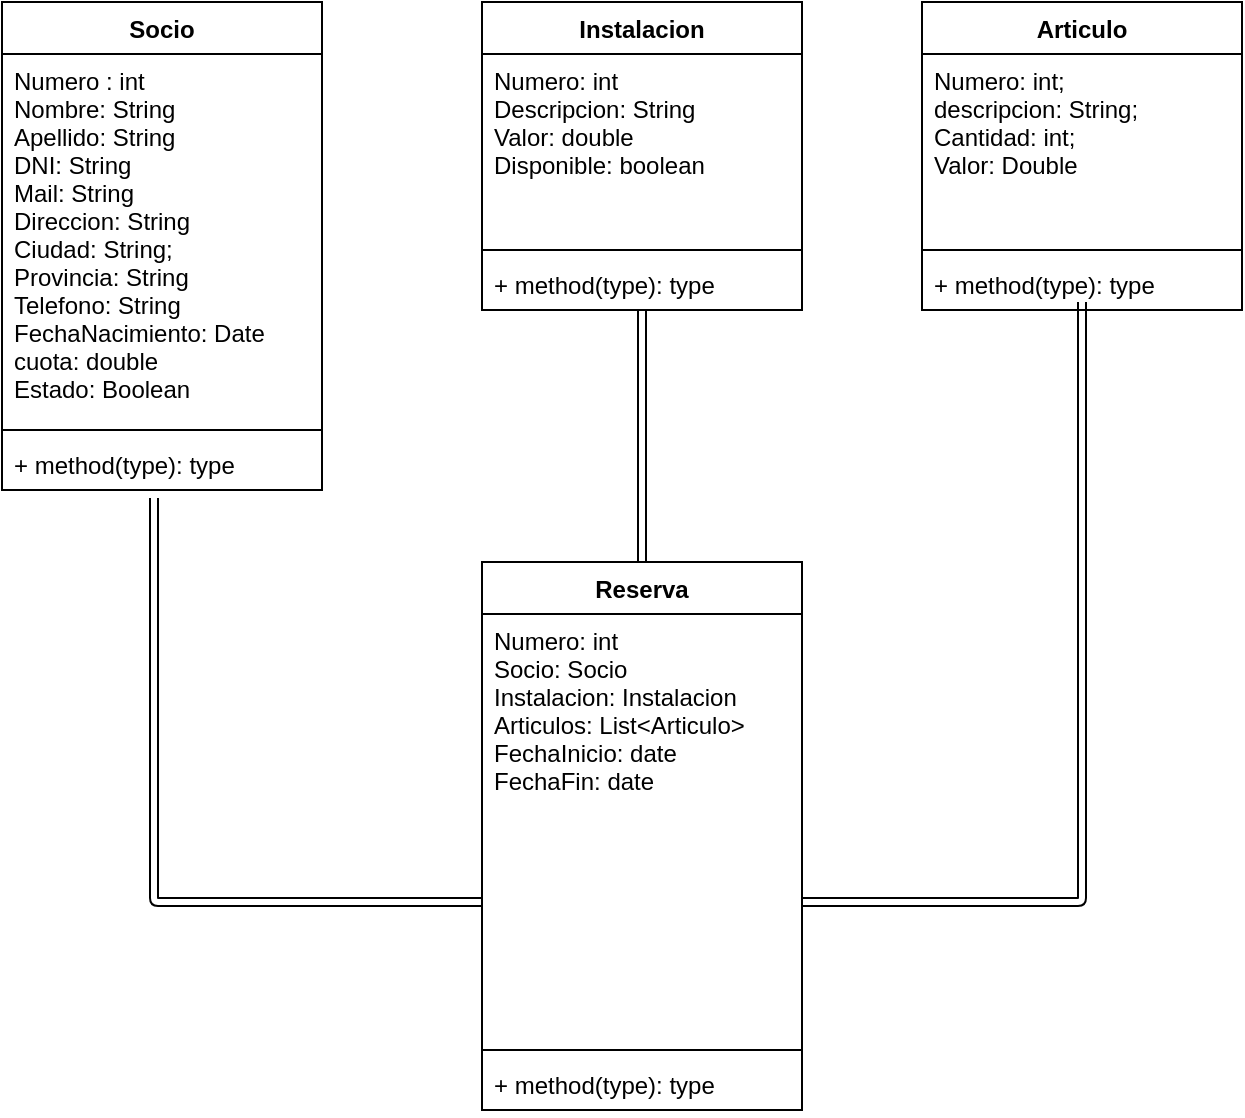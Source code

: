<mxfile version="13.6.4" type="github">
  <diagram id="0TtJoVg1A7HZoFcgh7OD" name="Page-1">
    <mxGraphModel dx="1102" dy="614" grid="1" gridSize="10" guides="1" tooltips="1" connect="1" arrows="1" fold="1" page="1" pageScale="1" pageWidth="827" pageHeight="1169" math="0" shadow="0">
      <root>
        <mxCell id="0" />
        <mxCell id="1" parent="0" />
        <mxCell id="0_SRaI8Kg6q38aTViMD--1" value="Socio" style="swimlane;fontStyle=1;align=center;verticalAlign=top;childLayout=stackLayout;horizontal=1;startSize=26;horizontalStack=0;resizeParent=1;resizeParentMax=0;resizeLast=0;collapsible=1;marginBottom=0;" vertex="1" parent="1">
          <mxGeometry x="40" y="40" width="160" height="244" as="geometry" />
        </mxCell>
        <mxCell id="0_SRaI8Kg6q38aTViMD--2" value="Numero : int&#xa;Nombre: String&#xa;Apellido: String&#xa;DNI: String&#xa;Mail: String&#xa;Direccion: String&#xa;Ciudad: String;&#xa;Provincia: String&#xa;Telefono: String&#xa;FechaNacimiento: Date&#xa;cuota: double&#xa;Estado: Boolean" style="text;strokeColor=none;fillColor=none;align=left;verticalAlign=top;spacingLeft=4;spacingRight=4;overflow=hidden;rotatable=0;points=[[0,0.5],[1,0.5]];portConstraint=eastwest;" vertex="1" parent="0_SRaI8Kg6q38aTViMD--1">
          <mxGeometry y="26" width="160" height="184" as="geometry" />
        </mxCell>
        <mxCell id="0_SRaI8Kg6q38aTViMD--3" value="" style="line;strokeWidth=1;fillColor=none;align=left;verticalAlign=middle;spacingTop=-1;spacingLeft=3;spacingRight=3;rotatable=0;labelPosition=right;points=[];portConstraint=eastwest;" vertex="1" parent="0_SRaI8Kg6q38aTViMD--1">
          <mxGeometry y="210" width="160" height="8" as="geometry" />
        </mxCell>
        <mxCell id="0_SRaI8Kg6q38aTViMD--4" value="+ method(type): type" style="text;strokeColor=none;fillColor=none;align=left;verticalAlign=top;spacingLeft=4;spacingRight=4;overflow=hidden;rotatable=0;points=[[0,0.5],[1,0.5]];portConstraint=eastwest;" vertex="1" parent="0_SRaI8Kg6q38aTViMD--1">
          <mxGeometry y="218" width="160" height="26" as="geometry" />
        </mxCell>
        <mxCell id="0_SRaI8Kg6q38aTViMD--9" value="Articulo&#xa;" style="swimlane;fontStyle=1;align=center;verticalAlign=top;childLayout=stackLayout;horizontal=1;startSize=26;horizontalStack=0;resizeParent=1;resizeParentMax=0;resizeLast=0;collapsible=1;marginBottom=0;" vertex="1" parent="1">
          <mxGeometry x="500" y="40" width="160" height="154" as="geometry" />
        </mxCell>
        <mxCell id="0_SRaI8Kg6q38aTViMD--10" value="Numero: int;&#xa;descripcion: String;&#xa;Cantidad: int;&#xa;Valor: Double" style="text;strokeColor=none;fillColor=none;align=left;verticalAlign=top;spacingLeft=4;spacingRight=4;overflow=hidden;rotatable=0;points=[[0,0.5],[1,0.5]];portConstraint=eastwest;" vertex="1" parent="0_SRaI8Kg6q38aTViMD--9">
          <mxGeometry y="26" width="160" height="94" as="geometry" />
        </mxCell>
        <mxCell id="0_SRaI8Kg6q38aTViMD--11" value="" style="line;strokeWidth=1;fillColor=none;align=left;verticalAlign=middle;spacingTop=-1;spacingLeft=3;spacingRight=3;rotatable=0;labelPosition=right;points=[];portConstraint=eastwest;" vertex="1" parent="0_SRaI8Kg6q38aTViMD--9">
          <mxGeometry y="120" width="160" height="8" as="geometry" />
        </mxCell>
        <mxCell id="0_SRaI8Kg6q38aTViMD--12" value="+ method(type): type" style="text;strokeColor=none;fillColor=none;align=left;verticalAlign=top;spacingLeft=4;spacingRight=4;overflow=hidden;rotatable=0;points=[[0,0.5],[1,0.5]];portConstraint=eastwest;" vertex="1" parent="0_SRaI8Kg6q38aTViMD--9">
          <mxGeometry y="128" width="160" height="26" as="geometry" />
        </mxCell>
        <mxCell id="0_SRaI8Kg6q38aTViMD--5" value="Instalacion" style="swimlane;fontStyle=1;align=center;verticalAlign=top;childLayout=stackLayout;horizontal=1;startSize=26;horizontalStack=0;resizeParent=1;resizeParentMax=0;resizeLast=0;collapsible=1;marginBottom=0;" vertex="1" parent="1">
          <mxGeometry x="280" y="40" width="160" height="154" as="geometry" />
        </mxCell>
        <mxCell id="0_SRaI8Kg6q38aTViMD--6" value="Numero: int&#xa;Descripcion: String&#xa;Valor: double&#xa;Disponible: boolean&#xa;" style="text;strokeColor=none;fillColor=none;align=left;verticalAlign=top;spacingLeft=4;spacingRight=4;overflow=hidden;rotatable=0;points=[[0,0.5],[1,0.5]];portConstraint=eastwest;" vertex="1" parent="0_SRaI8Kg6q38aTViMD--5">
          <mxGeometry y="26" width="160" height="94" as="geometry" />
        </mxCell>
        <mxCell id="0_SRaI8Kg6q38aTViMD--7" value="" style="line;strokeWidth=1;fillColor=none;align=left;verticalAlign=middle;spacingTop=-1;spacingLeft=3;spacingRight=3;rotatable=0;labelPosition=right;points=[];portConstraint=eastwest;" vertex="1" parent="0_SRaI8Kg6q38aTViMD--5">
          <mxGeometry y="120" width="160" height="8" as="geometry" />
        </mxCell>
        <mxCell id="0_SRaI8Kg6q38aTViMD--8" value="+ method(type): type" style="text;strokeColor=none;fillColor=none;align=left;verticalAlign=top;spacingLeft=4;spacingRight=4;overflow=hidden;rotatable=0;points=[[0,0.5],[1,0.5]];portConstraint=eastwest;" vertex="1" parent="0_SRaI8Kg6q38aTViMD--5">
          <mxGeometry y="128" width="160" height="26" as="geometry" />
        </mxCell>
        <mxCell id="0_SRaI8Kg6q38aTViMD--13" value="Reserva" style="swimlane;fontStyle=1;align=center;verticalAlign=top;childLayout=stackLayout;horizontal=1;startSize=26;horizontalStack=0;resizeParent=1;resizeParentMax=0;resizeLast=0;collapsible=1;marginBottom=0;" vertex="1" parent="1">
          <mxGeometry x="280" y="320" width="160" height="274" as="geometry" />
        </mxCell>
        <mxCell id="0_SRaI8Kg6q38aTViMD--14" value="Numero: int&#xa;Socio: Socio&#xa;Instalacion: Instalacion&#xa;Articulos: List&lt;Articulo&gt;&#xa;FechaInicio: date&#xa;FechaFin: date&#xa;" style="text;strokeColor=none;fillColor=none;align=left;verticalAlign=top;spacingLeft=4;spacingRight=4;overflow=hidden;rotatable=0;points=[[0,0.5],[1,0.5]];portConstraint=eastwest;" vertex="1" parent="0_SRaI8Kg6q38aTViMD--13">
          <mxGeometry y="26" width="160" height="214" as="geometry" />
        </mxCell>
        <mxCell id="0_SRaI8Kg6q38aTViMD--15" value="" style="line;strokeWidth=1;fillColor=none;align=left;verticalAlign=middle;spacingTop=-1;spacingLeft=3;spacingRight=3;rotatable=0;labelPosition=right;points=[];portConstraint=eastwest;" vertex="1" parent="0_SRaI8Kg6q38aTViMD--13">
          <mxGeometry y="240" width="160" height="8" as="geometry" />
        </mxCell>
        <mxCell id="0_SRaI8Kg6q38aTViMD--16" value="+ method(type): type" style="text;strokeColor=none;fillColor=none;align=left;verticalAlign=top;spacingLeft=4;spacingRight=4;overflow=hidden;rotatable=0;points=[[0,0.5],[1,0.5]];portConstraint=eastwest;" vertex="1" parent="0_SRaI8Kg6q38aTViMD--13">
          <mxGeometry y="248" width="160" height="26" as="geometry" />
        </mxCell>
        <mxCell id="0_SRaI8Kg6q38aTViMD--19" value="" style="shape=link;html=1;exitX=0.475;exitY=1.154;exitDx=0;exitDy=0;exitPerimeter=0;" edge="1" parent="1" source="0_SRaI8Kg6q38aTViMD--4">
          <mxGeometry width="100" relative="1" as="geometry">
            <mxPoint x="180" y="490" as="sourcePoint" />
            <mxPoint x="280" y="490" as="targetPoint" />
            <Array as="points">
              <mxPoint x="116" y="490" />
            </Array>
          </mxGeometry>
        </mxCell>
        <mxCell id="0_SRaI8Kg6q38aTViMD--20" value="" style="shape=link;html=1;exitX=0.5;exitY=0;exitDx=0;exitDy=0;" edge="1" parent="1" source="0_SRaI8Kg6q38aTViMD--13" target="0_SRaI8Kg6q38aTViMD--8">
          <mxGeometry width="100" relative="1" as="geometry">
            <mxPoint x="380" y="310" as="sourcePoint" />
            <mxPoint x="480" y="310" as="targetPoint" />
          </mxGeometry>
        </mxCell>
        <mxCell id="0_SRaI8Kg6q38aTViMD--21" value="" style="shape=link;html=1;" edge="1" parent="1">
          <mxGeometry width="100" relative="1" as="geometry">
            <mxPoint x="440" y="490" as="sourcePoint" />
            <mxPoint x="580" y="190" as="targetPoint" />
            <Array as="points">
              <mxPoint x="580" y="490" />
            </Array>
          </mxGeometry>
        </mxCell>
      </root>
    </mxGraphModel>
  </diagram>
</mxfile>
